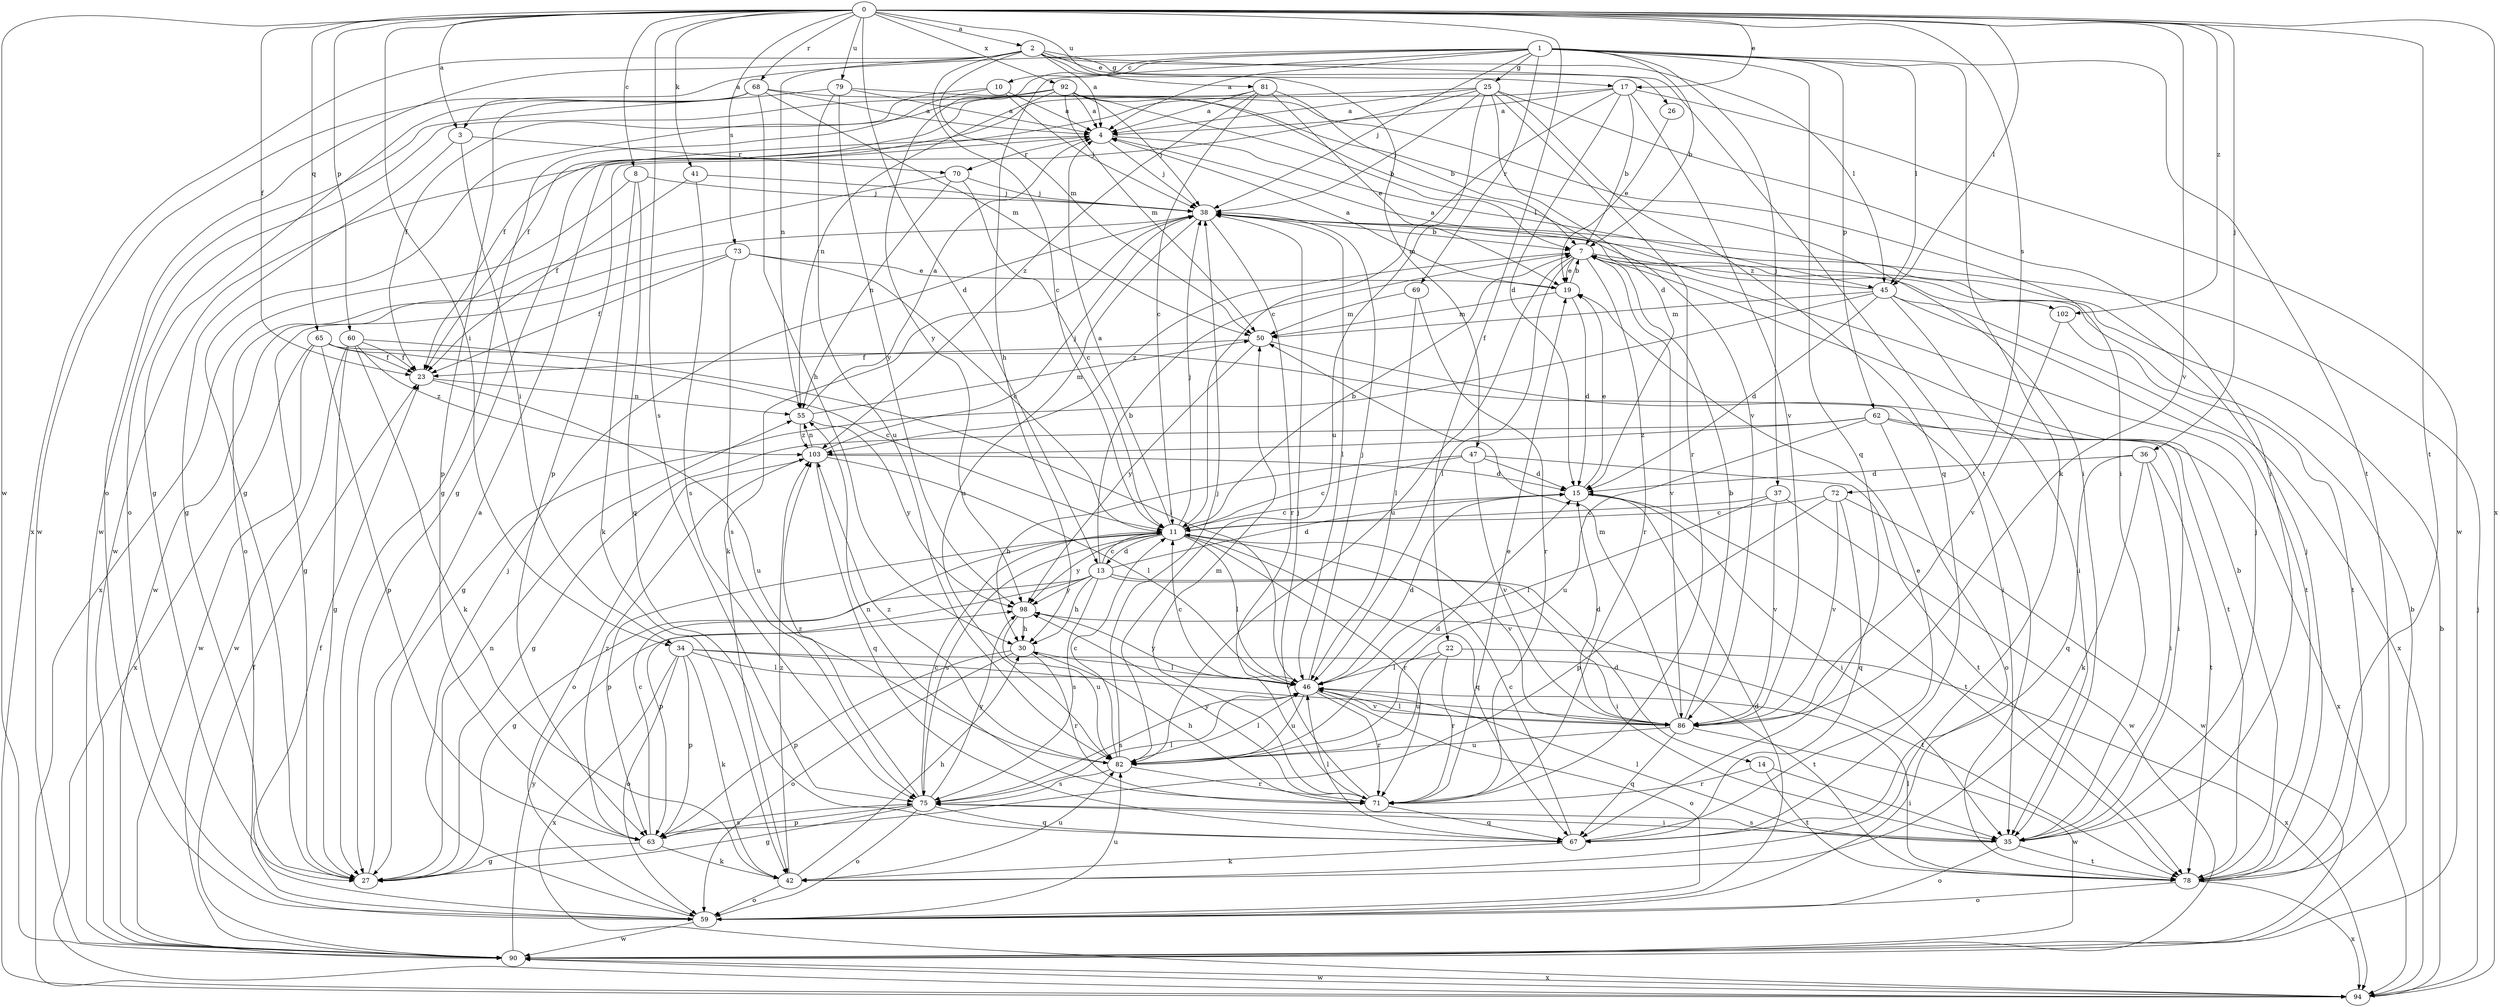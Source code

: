 strict digraph  {
0;
1;
2;
3;
4;
7;
8;
10;
11;
13;
14;
15;
17;
19;
22;
23;
25;
26;
27;
30;
34;
35;
36;
37;
38;
41;
42;
45;
46;
47;
50;
55;
59;
60;
62;
63;
65;
67;
68;
69;
70;
71;
72;
73;
75;
78;
79;
81;
82;
86;
90;
92;
94;
98;
102;
103;
0 -> 2  [label=a];
0 -> 3  [label=a];
0 -> 8  [label=c];
0 -> 13  [label=d];
0 -> 17  [label=e];
0 -> 22  [label=f];
0 -> 23  [label=f];
0 -> 34  [label=i];
0 -> 36  [label=j];
0 -> 41  [label=k];
0 -> 45  [label=l];
0 -> 60  [label=p];
0 -> 65  [label=q];
0 -> 68  [label=r];
0 -> 72  [label=s];
0 -> 73  [label=s];
0 -> 75  [label=s];
0 -> 78  [label=t];
0 -> 79  [label=u];
0 -> 81  [label=u];
0 -> 86  [label=v];
0 -> 90  [label=w];
0 -> 92  [label=x];
0 -> 94  [label=x];
0 -> 102  [label=z];
1 -> 3  [label=a];
1 -> 4  [label=a];
1 -> 7  [label=b];
1 -> 10  [label=c];
1 -> 25  [label=g];
1 -> 30  [label=h];
1 -> 37  [label=j];
1 -> 38  [label=j];
1 -> 42  [label=k];
1 -> 45  [label=l];
1 -> 62  [label=p];
1 -> 67  [label=q];
1 -> 69  [label=r];
1 -> 78  [label=t];
1 -> 98  [label=y];
2 -> 4  [label=a];
2 -> 11  [label=c];
2 -> 17  [label=e];
2 -> 26  [label=g];
2 -> 45  [label=l];
2 -> 47  [label=m];
2 -> 50  [label=m];
2 -> 55  [label=n];
2 -> 59  [label=o];
2 -> 78  [label=t];
2 -> 94  [label=x];
3 -> 27  [label=g];
3 -> 34  [label=i];
3 -> 70  [label=r];
4 -> 38  [label=j];
4 -> 45  [label=l];
4 -> 70  [label=r];
4 -> 90  [label=w];
7 -> 19  [label=e];
7 -> 46  [label=l];
7 -> 71  [label=r];
7 -> 82  [label=u];
7 -> 86  [label=v];
7 -> 102  [label=z];
7 -> 103  [label=z];
8 -> 38  [label=j];
8 -> 42  [label=k];
8 -> 67  [label=q];
8 -> 94  [label=x];
10 -> 4  [label=a];
10 -> 23  [label=f];
10 -> 27  [label=g];
10 -> 38  [label=j];
11 -> 4  [label=a];
11 -> 7  [label=b];
11 -> 13  [label=d];
11 -> 38  [label=j];
11 -> 46  [label=l];
11 -> 63  [label=p];
11 -> 67  [label=q];
11 -> 71  [label=r];
11 -> 75  [label=s];
11 -> 86  [label=v];
11 -> 98  [label=y];
13 -> 7  [label=b];
13 -> 11  [label=c];
13 -> 14  [label=d];
13 -> 15  [label=d];
13 -> 27  [label=g];
13 -> 30  [label=h];
13 -> 35  [label=i];
13 -> 63  [label=p];
13 -> 75  [label=s];
13 -> 98  [label=y];
14 -> 35  [label=i];
14 -> 71  [label=r];
14 -> 78  [label=t];
15 -> 11  [label=c];
15 -> 19  [label=e];
15 -> 35  [label=i];
15 -> 78  [label=t];
17 -> 4  [label=a];
17 -> 7  [label=b];
17 -> 11  [label=c];
17 -> 15  [label=d];
17 -> 23  [label=f];
17 -> 86  [label=v];
17 -> 90  [label=w];
19 -> 4  [label=a];
19 -> 7  [label=b];
19 -> 15  [label=d];
19 -> 50  [label=m];
22 -> 46  [label=l];
22 -> 71  [label=r];
22 -> 82  [label=u];
22 -> 94  [label=x];
23 -> 55  [label=n];
23 -> 82  [label=u];
25 -> 4  [label=a];
25 -> 15  [label=d];
25 -> 27  [label=g];
25 -> 35  [label=i];
25 -> 38  [label=j];
25 -> 63  [label=p];
25 -> 67  [label=q];
25 -> 71  [label=r];
25 -> 82  [label=u];
26 -> 19  [label=e];
27 -> 4  [label=a];
27 -> 55  [label=n];
30 -> 46  [label=l];
30 -> 59  [label=o];
30 -> 63  [label=p];
30 -> 71  [label=r];
34 -> 42  [label=k];
34 -> 46  [label=l];
34 -> 59  [label=o];
34 -> 63  [label=p];
34 -> 78  [label=t];
34 -> 86  [label=v];
34 -> 94  [label=x];
35 -> 38  [label=j];
35 -> 46  [label=l];
35 -> 59  [label=o];
35 -> 75  [label=s];
35 -> 78  [label=t];
36 -> 15  [label=d];
36 -> 35  [label=i];
36 -> 42  [label=k];
36 -> 67  [label=q];
36 -> 78  [label=t];
37 -> 11  [label=c];
37 -> 46  [label=l];
37 -> 86  [label=v];
37 -> 90  [label=w];
38 -> 7  [label=b];
38 -> 42  [label=k];
38 -> 46  [label=l];
38 -> 71  [label=r];
38 -> 82  [label=u];
38 -> 90  [label=w];
41 -> 23  [label=f];
41 -> 38  [label=j];
41 -> 75  [label=s];
42 -> 30  [label=h];
42 -> 59  [label=o];
42 -> 82  [label=u];
42 -> 103  [label=z];
45 -> 4  [label=a];
45 -> 15  [label=d];
45 -> 27  [label=g];
45 -> 35  [label=i];
45 -> 50  [label=m];
45 -> 78  [label=t];
45 -> 94  [label=x];
46 -> 11  [label=c];
46 -> 15  [label=d];
46 -> 38  [label=j];
46 -> 59  [label=o];
46 -> 71  [label=r];
46 -> 75  [label=s];
46 -> 82  [label=u];
46 -> 86  [label=v];
46 -> 98  [label=y];
47 -> 11  [label=c];
47 -> 15  [label=d];
47 -> 30  [label=h];
47 -> 78  [label=t];
47 -> 86  [label=v];
50 -> 23  [label=f];
50 -> 78  [label=t];
50 -> 98  [label=y];
55 -> 4  [label=a];
55 -> 50  [label=m];
55 -> 98  [label=y];
55 -> 103  [label=z];
59 -> 15  [label=d];
59 -> 23  [label=f];
59 -> 38  [label=j];
59 -> 82  [label=u];
59 -> 90  [label=w];
60 -> 23  [label=f];
60 -> 27  [label=g];
60 -> 42  [label=k];
60 -> 46  [label=l];
60 -> 90  [label=w];
60 -> 103  [label=z];
62 -> 27  [label=g];
62 -> 35  [label=i];
62 -> 59  [label=o];
62 -> 82  [label=u];
62 -> 94  [label=x];
62 -> 103  [label=z];
63 -> 11  [label=c];
63 -> 27  [label=g];
63 -> 42  [label=k];
63 -> 75  [label=s];
63 -> 103  [label=z];
65 -> 11  [label=c];
65 -> 23  [label=f];
65 -> 35  [label=i];
65 -> 63  [label=p];
65 -> 90  [label=w];
65 -> 94  [label=x];
67 -> 11  [label=c];
67 -> 19  [label=e];
67 -> 42  [label=k];
67 -> 46  [label=l];
68 -> 4  [label=a];
68 -> 27  [label=g];
68 -> 30  [label=h];
68 -> 35  [label=i];
68 -> 50  [label=m];
68 -> 63  [label=p];
68 -> 90  [label=w];
69 -> 46  [label=l];
69 -> 50  [label=m];
69 -> 71  [label=r];
70 -> 11  [label=c];
70 -> 38  [label=j];
70 -> 55  [label=n];
70 -> 59  [label=o];
71 -> 19  [label=e];
71 -> 30  [label=h];
71 -> 38  [label=j];
71 -> 50  [label=m];
71 -> 55  [label=n];
71 -> 67  [label=q];
71 -> 98  [label=y];
72 -> 11  [label=c];
72 -> 63  [label=p];
72 -> 67  [label=q];
72 -> 86  [label=v];
72 -> 90  [label=w];
73 -> 11  [label=c];
73 -> 19  [label=e];
73 -> 23  [label=f];
73 -> 27  [label=g];
73 -> 75  [label=s];
75 -> 11  [label=c];
75 -> 27  [label=g];
75 -> 35  [label=i];
75 -> 46  [label=l];
75 -> 59  [label=o];
75 -> 63  [label=p];
75 -> 67  [label=q];
75 -> 98  [label=y];
75 -> 103  [label=z];
78 -> 7  [label=b];
78 -> 38  [label=j];
78 -> 46  [label=l];
78 -> 59  [label=o];
78 -> 94  [label=x];
79 -> 4  [label=a];
79 -> 35  [label=i];
79 -> 82  [label=u];
79 -> 90  [label=w];
79 -> 98  [label=y];
81 -> 4  [label=a];
81 -> 7  [label=b];
81 -> 11  [label=c];
81 -> 19  [label=e];
81 -> 23  [label=f];
81 -> 103  [label=z];
82 -> 11  [label=c];
82 -> 15  [label=d];
82 -> 38  [label=j];
82 -> 46  [label=l];
82 -> 71  [label=r];
82 -> 75  [label=s];
82 -> 103  [label=z];
86 -> 7  [label=b];
86 -> 15  [label=d];
86 -> 46  [label=l];
86 -> 50  [label=m];
86 -> 67  [label=q];
86 -> 82  [label=u];
86 -> 90  [label=w];
90 -> 7  [label=b];
90 -> 23  [label=f];
90 -> 94  [label=x];
90 -> 98  [label=y];
92 -> 4  [label=a];
92 -> 7  [label=b];
92 -> 27  [label=g];
92 -> 38  [label=j];
92 -> 50  [label=m];
92 -> 55  [label=n];
92 -> 59  [label=o];
92 -> 86  [label=v];
94 -> 7  [label=b];
94 -> 38  [label=j];
94 -> 90  [label=w];
98 -> 30  [label=h];
98 -> 78  [label=t];
98 -> 82  [label=u];
102 -> 78  [label=t];
102 -> 86  [label=v];
103 -> 15  [label=d];
103 -> 38  [label=j];
103 -> 46  [label=l];
103 -> 55  [label=n];
103 -> 59  [label=o];
103 -> 67  [label=q];
}
